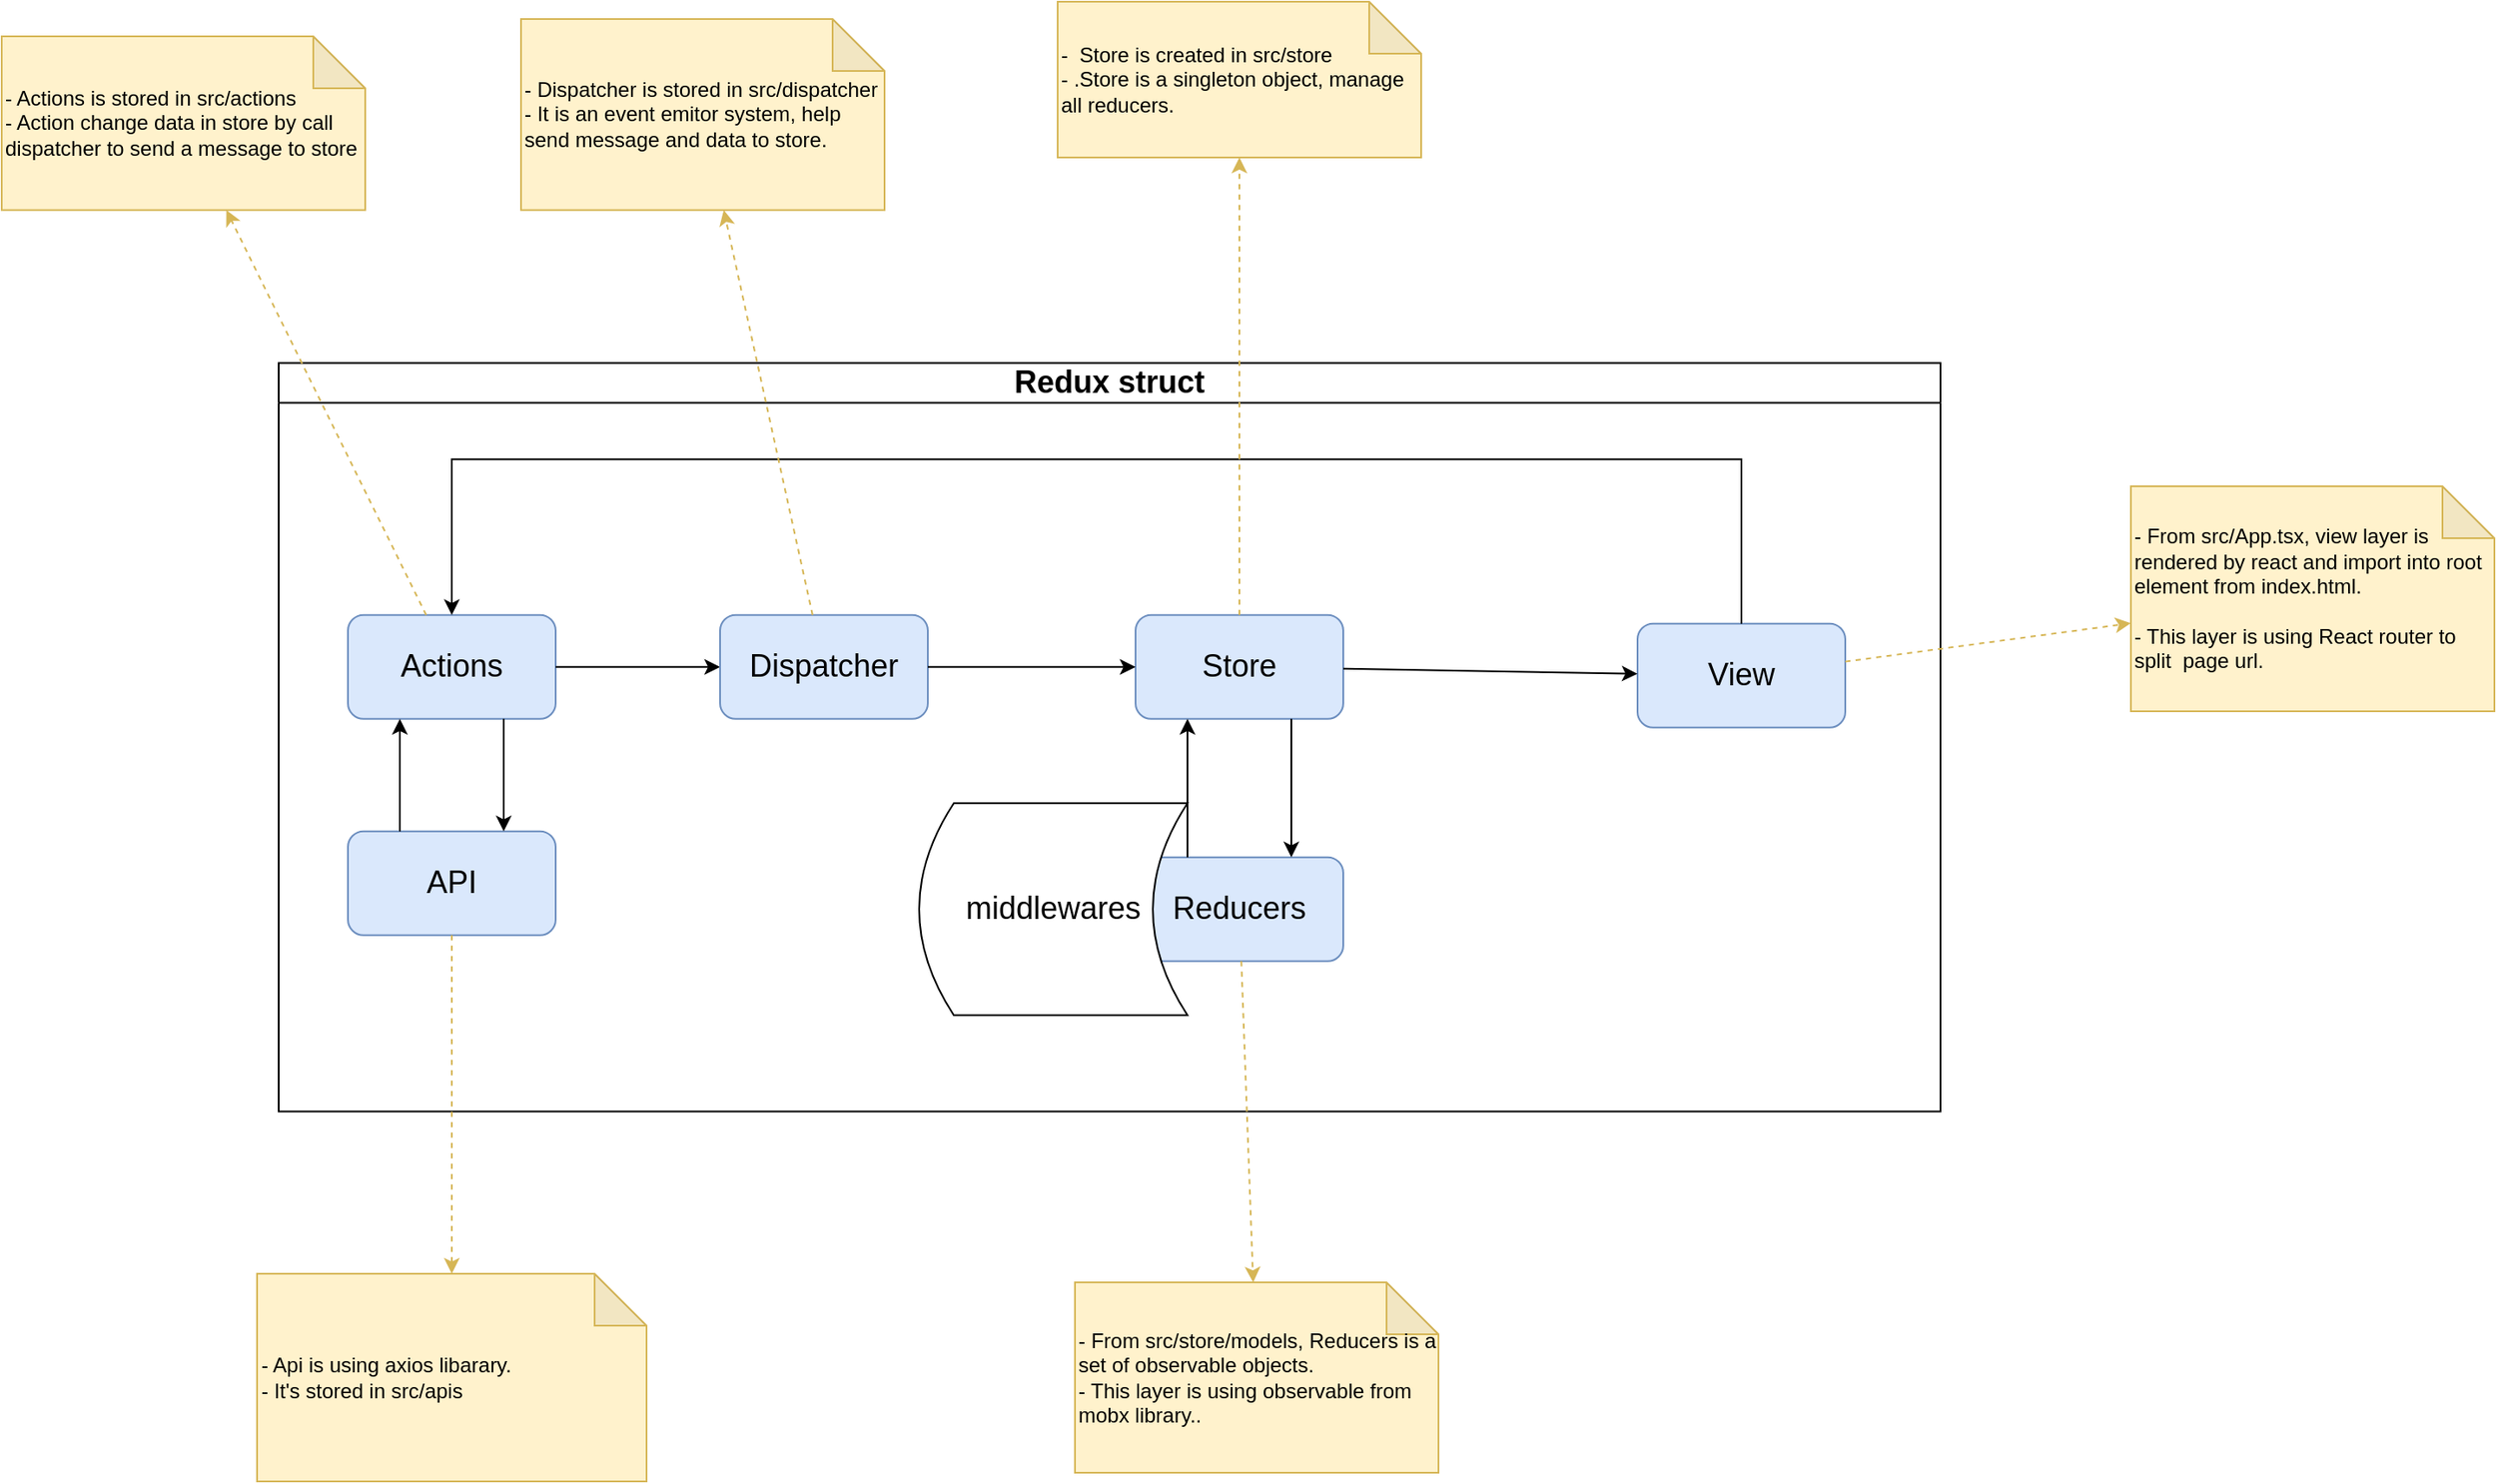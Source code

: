 <mxfile version="20.8.23" type="device"><diagram name="Page-1" id="qhIK50OUFyPX5tA7rkzO"><mxGraphModel dx="1434" dy="2956" grid="1" gridSize="10" guides="1" tooltips="1" connect="1" arrows="1" fold="1" page="1" pageScale="1" pageWidth="850" pageHeight="1100" math="0" shadow="0"><root><mxCell id="0"/><mxCell id="1" parent="0"/><mxCell id="0KqC5WX4dewdSISGqPE0-1" value="Redux struct" style="swimlane;whiteSpace=wrap;html=1;fontSize=18;" vertex="1" parent="1"><mxGeometry x="270" y="-1601.25" width="960" height="432.5" as="geometry"/></mxCell><mxCell id="0KqC5WX4dewdSISGqPE0-2" value="Actions" style="rounded=1;whiteSpace=wrap;html=1;fontSize=18;fillColor=#dae8fc;strokeColor=#6c8ebf;" vertex="1" parent="0KqC5WX4dewdSISGqPE0-1"><mxGeometry x="40" y="145.63" width="120" height="60" as="geometry"/></mxCell><mxCell id="0KqC5WX4dewdSISGqPE0-3" value="Store" style="rounded=1;whiteSpace=wrap;html=1;fontSize=18;fillColor=#dae8fc;strokeColor=#6c8ebf;" vertex="1" parent="0KqC5WX4dewdSISGqPE0-1"><mxGeometry x="495" y="145.63" width="120" height="60" as="geometry"/></mxCell><mxCell id="0KqC5WX4dewdSISGqPE0-4" value="View" style="rounded=1;whiteSpace=wrap;html=1;fontSize=18;fillColor=#dae8fc;strokeColor=#6c8ebf;" vertex="1" parent="0KqC5WX4dewdSISGqPE0-1"><mxGeometry x="785" y="150.63" width="120" height="60" as="geometry"/></mxCell><mxCell id="0KqC5WX4dewdSISGqPE0-5" value="API" style="rounded=1;whiteSpace=wrap;html=1;fontSize=18;fillColor=#dae8fc;strokeColor=#6c8ebf;" vertex="1" parent="0KqC5WX4dewdSISGqPE0-1"><mxGeometry x="40" y="270.63" width="120" height="60" as="geometry"/></mxCell><mxCell id="0KqC5WX4dewdSISGqPE0-6" value="" style="endArrow=classic;html=1;rounded=0;fontSize=18;exitX=0.25;exitY=0;exitDx=0;exitDy=0;entryX=0.25;entryY=1;entryDx=0;entryDy=0;" edge="1" parent="0KqC5WX4dewdSISGqPE0-1" source="0KqC5WX4dewdSISGqPE0-5" target="0KqC5WX4dewdSISGqPE0-2"><mxGeometry width="50" height="50" relative="1" as="geometry"><mxPoint x="330" y="220.63" as="sourcePoint"/><mxPoint x="380" y="170.63" as="targetPoint"/></mxGeometry></mxCell><mxCell id="0KqC5WX4dewdSISGqPE0-7" value="" style="endArrow=classic;html=1;rounded=0;fontSize=18;entryX=0.75;entryY=0;entryDx=0;entryDy=0;exitX=0.75;exitY=1;exitDx=0;exitDy=0;" edge="1" parent="0KqC5WX4dewdSISGqPE0-1" source="0KqC5WX4dewdSISGqPE0-2" target="0KqC5WX4dewdSISGqPE0-5"><mxGeometry width="50" height="50" relative="1" as="geometry"><mxPoint x="330" y="220.63" as="sourcePoint"/><mxPoint x="380" y="170.63" as="targetPoint"/></mxGeometry></mxCell><mxCell id="0KqC5WX4dewdSISGqPE0-8" value="" style="endArrow=classic;html=1;rounded=0;fontSize=18;exitX=1;exitY=0.5;exitDx=0;exitDy=0;" edge="1" parent="0KqC5WX4dewdSISGqPE0-1" source="0KqC5WX4dewdSISGqPE0-2" target="0KqC5WX4dewdSISGqPE0-11"><mxGeometry width="50" height="50" relative="1" as="geometry"><mxPoint x="385" y="225.63" as="sourcePoint"/><mxPoint x="435" y="175.63" as="targetPoint"/></mxGeometry></mxCell><mxCell id="0KqC5WX4dewdSISGqPE0-9" value="" style="endArrow=classic;html=1;rounded=0;fontSize=18;" edge="1" parent="0KqC5WX4dewdSISGqPE0-1" source="0KqC5WX4dewdSISGqPE0-3" target="0KqC5WX4dewdSISGqPE0-4"><mxGeometry width="50" height="50" relative="1" as="geometry"><mxPoint x="385" y="225.63" as="sourcePoint"/><mxPoint x="435" y="175.63" as="targetPoint"/></mxGeometry></mxCell><mxCell id="0KqC5WX4dewdSISGqPE0-10" value="" style="endArrow=classic;html=1;rounded=0;fontSize=18;" edge="1" parent="0KqC5WX4dewdSISGqPE0-1" source="0KqC5WX4dewdSISGqPE0-4" target="0KqC5WX4dewdSISGqPE0-2"><mxGeometry width="50" height="50" relative="1" as="geometry"><mxPoint x="425" y="35.63" as="sourcePoint"/><mxPoint x="435" y="175.63" as="targetPoint"/><Array as="points"><mxPoint x="845" y="55.63"/><mxPoint x="100" y="55.63"/></Array></mxGeometry></mxCell><mxCell id="0KqC5WX4dewdSISGqPE0-11" value="Dispatcher" style="rounded=1;whiteSpace=wrap;html=1;fontSize=18;fillColor=#dae8fc;strokeColor=#6c8ebf;" vertex="1" parent="0KqC5WX4dewdSISGqPE0-1"><mxGeometry x="255" y="145.63" width="120" height="60" as="geometry"/></mxCell><mxCell id="0KqC5WX4dewdSISGqPE0-12" value="" style="endArrow=classic;html=1;rounded=0;fontSize=18;entryX=0;entryY=0.5;entryDx=0;entryDy=0;" edge="1" parent="0KqC5WX4dewdSISGqPE0-1" source="0KqC5WX4dewdSISGqPE0-11" target="0KqC5WX4dewdSISGqPE0-3"><mxGeometry width="50" height="50" relative="1" as="geometry"><mxPoint x="385" y="315.63" as="sourcePoint"/><mxPoint x="395" y="178.963" as="targetPoint"/></mxGeometry></mxCell><mxCell id="0KqC5WX4dewdSISGqPE0-13" value="Reducers" style="rounded=1;whiteSpace=wrap;html=1;fontSize=18;fillColor=#dae8fc;strokeColor=#6c8ebf;" vertex="1" parent="0KqC5WX4dewdSISGqPE0-1"><mxGeometry x="495" y="285.63" width="120" height="60" as="geometry"/></mxCell><mxCell id="0KqC5WX4dewdSISGqPE0-14" value="" style="endArrow=classic;html=1;rounded=0;fontSize=18;entryX=0.25;entryY=1;entryDx=0;entryDy=0;exitX=0.25;exitY=0;exitDx=0;exitDy=0;" edge="1" parent="0KqC5WX4dewdSISGqPE0-1" source="0KqC5WX4dewdSISGqPE0-13" target="0KqC5WX4dewdSISGqPE0-3"><mxGeometry width="50" height="50" relative="1" as="geometry"><mxPoint x="385" y="315.63" as="sourcePoint"/><mxPoint x="435" y="265.63" as="targetPoint"/></mxGeometry></mxCell><mxCell id="0KqC5WX4dewdSISGqPE0-15" value="" style="endArrow=classic;html=1;rounded=0;fontSize=18;exitX=0.75;exitY=1;exitDx=0;exitDy=0;entryX=0.75;entryY=0;entryDx=0;entryDy=0;" edge="1" parent="0KqC5WX4dewdSISGqPE0-1" source="0KqC5WX4dewdSISGqPE0-3" target="0KqC5WX4dewdSISGqPE0-13"><mxGeometry width="50" height="50" relative="1" as="geometry"><mxPoint x="385" y="315.63" as="sourcePoint"/><mxPoint x="435" y="265.63" as="targetPoint"/></mxGeometry></mxCell><mxCell id="0KqC5WX4dewdSISGqPE0-16" value="middlewares" style="shape=dataStorage;whiteSpace=wrap;html=1;fixedSize=1;fontSize=18;" vertex="1" parent="0KqC5WX4dewdSISGqPE0-1"><mxGeometry x="370" y="254.38" width="155" height="122.5" as="geometry"/></mxCell><mxCell id="0KqC5WX4dewdSISGqPE0-18" value="- From src/App.tsx, view layer is rendered by react and import into root element from index.html.&lt;br&gt;&lt;br&gt;- This layer is using React router to split&amp;nbsp; page url." style="shape=note;whiteSpace=wrap;html=1;backgroundOutline=1;darkOpacity=0.05;align=left;fillColor=#fff2cc;strokeColor=#d6b656;" vertex="1" parent="1"><mxGeometry x="1340" y="-1530" width="210" height="130" as="geometry"/></mxCell><mxCell id="0KqC5WX4dewdSISGqPE0-19" value="" style="endArrow=classic;html=1;rounded=0;dashed=1;fillColor=#fff2cc;strokeColor=#d6b656;" edge="1" parent="1" source="0KqC5WX4dewdSISGqPE0-4" target="0KqC5WX4dewdSISGqPE0-18"><mxGeometry width="50" height="50" relative="1" as="geometry"><mxPoint x="800" y="-1290" as="sourcePoint"/><mxPoint x="850" y="-1340" as="targetPoint"/></mxGeometry></mxCell><mxCell id="0KqC5WX4dewdSISGqPE0-20" value="- From src/store/models, Reducers is a set of&amp;nbsp;observable&amp;nbsp;&lt;span style=&quot;background-color: initial;&quot;&gt;objects.&lt;/span&gt;&lt;br&gt;- This layer is using&amp;nbsp;observable&amp;nbsp;&lt;span style=&quot;background-color: initial;&quot;&gt;from mobx library..&lt;/span&gt;" style="shape=note;whiteSpace=wrap;html=1;backgroundOutline=1;darkOpacity=0.05;align=left;fillColor=#fff2cc;strokeColor=#d6b656;" vertex="1" parent="1"><mxGeometry x="730" y="-1070" width="210" height="110" as="geometry"/></mxCell><mxCell id="0KqC5WX4dewdSISGqPE0-21" value="" style="endArrow=classic;html=1;rounded=0;dashed=1;fillColor=#fff2cc;strokeColor=#d6b656;" edge="1" parent="1" target="0KqC5WX4dewdSISGqPE0-20" source="0KqC5WX4dewdSISGqPE0-13"><mxGeometry width="50" height="50" relative="1" as="geometry"><mxPoint x="794.838" y="-1255.62" as="sourcePoint"/><mxPoint x="530" y="-950" as="targetPoint"/></mxGeometry></mxCell><mxCell id="0KqC5WX4dewdSISGqPE0-24" value="- Api is using axios libarary.&lt;br&gt;- It's stored in src/apis" style="shape=note;whiteSpace=wrap;html=1;backgroundOutline=1;darkOpacity=0.05;align=left;fillColor=#fff2cc;strokeColor=#d6b656;" vertex="1" parent="1"><mxGeometry x="257.5" y="-1075" width="225" height="120" as="geometry"/></mxCell><mxCell id="0KqC5WX4dewdSISGqPE0-25" value="" style="endArrow=classic;html=1;rounded=0;dashed=1;fillColor=#fff2cc;strokeColor=#d6b656;" edge="1" parent="1" target="0KqC5WX4dewdSISGqPE0-24" source="0KqC5WX4dewdSISGqPE0-5"><mxGeometry width="50" height="50" relative="1" as="geometry"><mxPoint x="307.947" y="-1340" as="sourcePoint"/><mxPoint x="-245" y="-843.38" as="targetPoint"/></mxGeometry></mxCell><mxCell id="0KqC5WX4dewdSISGqPE0-26" value="- Actions is stored in src/actions&lt;br&gt;- Action change data in store by call dispatcher to send a message to store" style="shape=note;whiteSpace=wrap;html=1;backgroundOutline=1;darkOpacity=0.05;align=left;fillColor=#fff2cc;strokeColor=#d6b656;" vertex="1" parent="1"><mxGeometry x="110" y="-1790" width="210" height="100.38" as="geometry"/></mxCell><mxCell id="0KqC5WX4dewdSISGqPE0-27" value="" style="endArrow=classic;html=1;rounded=0;dashed=1;fillColor=#fff2cc;strokeColor=#d6b656;" edge="1" parent="1" target="0KqC5WX4dewdSISGqPE0-26" source="0KqC5WX4dewdSISGqPE0-2"><mxGeometry width="50" height="50" relative="1" as="geometry"><mxPoint x="387.643" y="-1556.24" as="sourcePoint"/><mxPoint x="-350" y="-1573" as="targetPoint"/></mxGeometry></mxCell><mxCell id="0KqC5WX4dewdSISGqPE0-28" value="- Dispatcher is stored in src/dispatcher&lt;br&gt;- It is an event emitor system, help send message and data to store." style="shape=note;whiteSpace=wrap;html=1;backgroundOutline=1;darkOpacity=0.05;align=left;fillColor=#fff2cc;strokeColor=#d6b656;" vertex="1" parent="1"><mxGeometry x="410" y="-1800" width="210" height="110.38" as="geometry"/></mxCell><mxCell id="0KqC5WX4dewdSISGqPE0-29" value="" style="endArrow=classic;html=1;rounded=0;dashed=1;fillColor=#fff2cc;strokeColor=#d6b656;" edge="1" parent="1" target="0KqC5WX4dewdSISGqPE0-28" source="0KqC5WX4dewdSISGqPE0-11"><mxGeometry width="50" height="50" relative="1" as="geometry"><mxPoint x="755" y="-1601.25" as="sourcePoint"/><mxPoint x="50" y="-1718.25" as="targetPoint"/></mxGeometry></mxCell><mxCell id="0KqC5WX4dewdSISGqPE0-30" value="-&amp;nbsp; Store is created in src/store&lt;br&gt;- .Store is a singleton object, manage all reducers." style="shape=note;whiteSpace=wrap;html=1;backgroundOutline=1;darkOpacity=0.05;align=left;fillColor=#fff2cc;strokeColor=#d6b656;" vertex="1" parent="1"><mxGeometry x="720" y="-1810" width="210" height="90" as="geometry"/></mxCell><mxCell id="0KqC5WX4dewdSISGqPE0-31" value="" style="endArrow=classic;html=1;rounded=0;dashed=1;fillColor=#fff2cc;strokeColor=#d6b656;" edge="1" parent="1" source="0KqC5WX4dewdSISGqPE0-3" target="0KqC5WX4dewdSISGqPE0-30"><mxGeometry width="50" height="50" relative="1" as="geometry"><mxPoint x="588" y="-1446" as="sourcePoint"/><mxPoint x="537" y="-1680" as="targetPoint"/></mxGeometry></mxCell></root></mxGraphModel></diagram></mxfile>